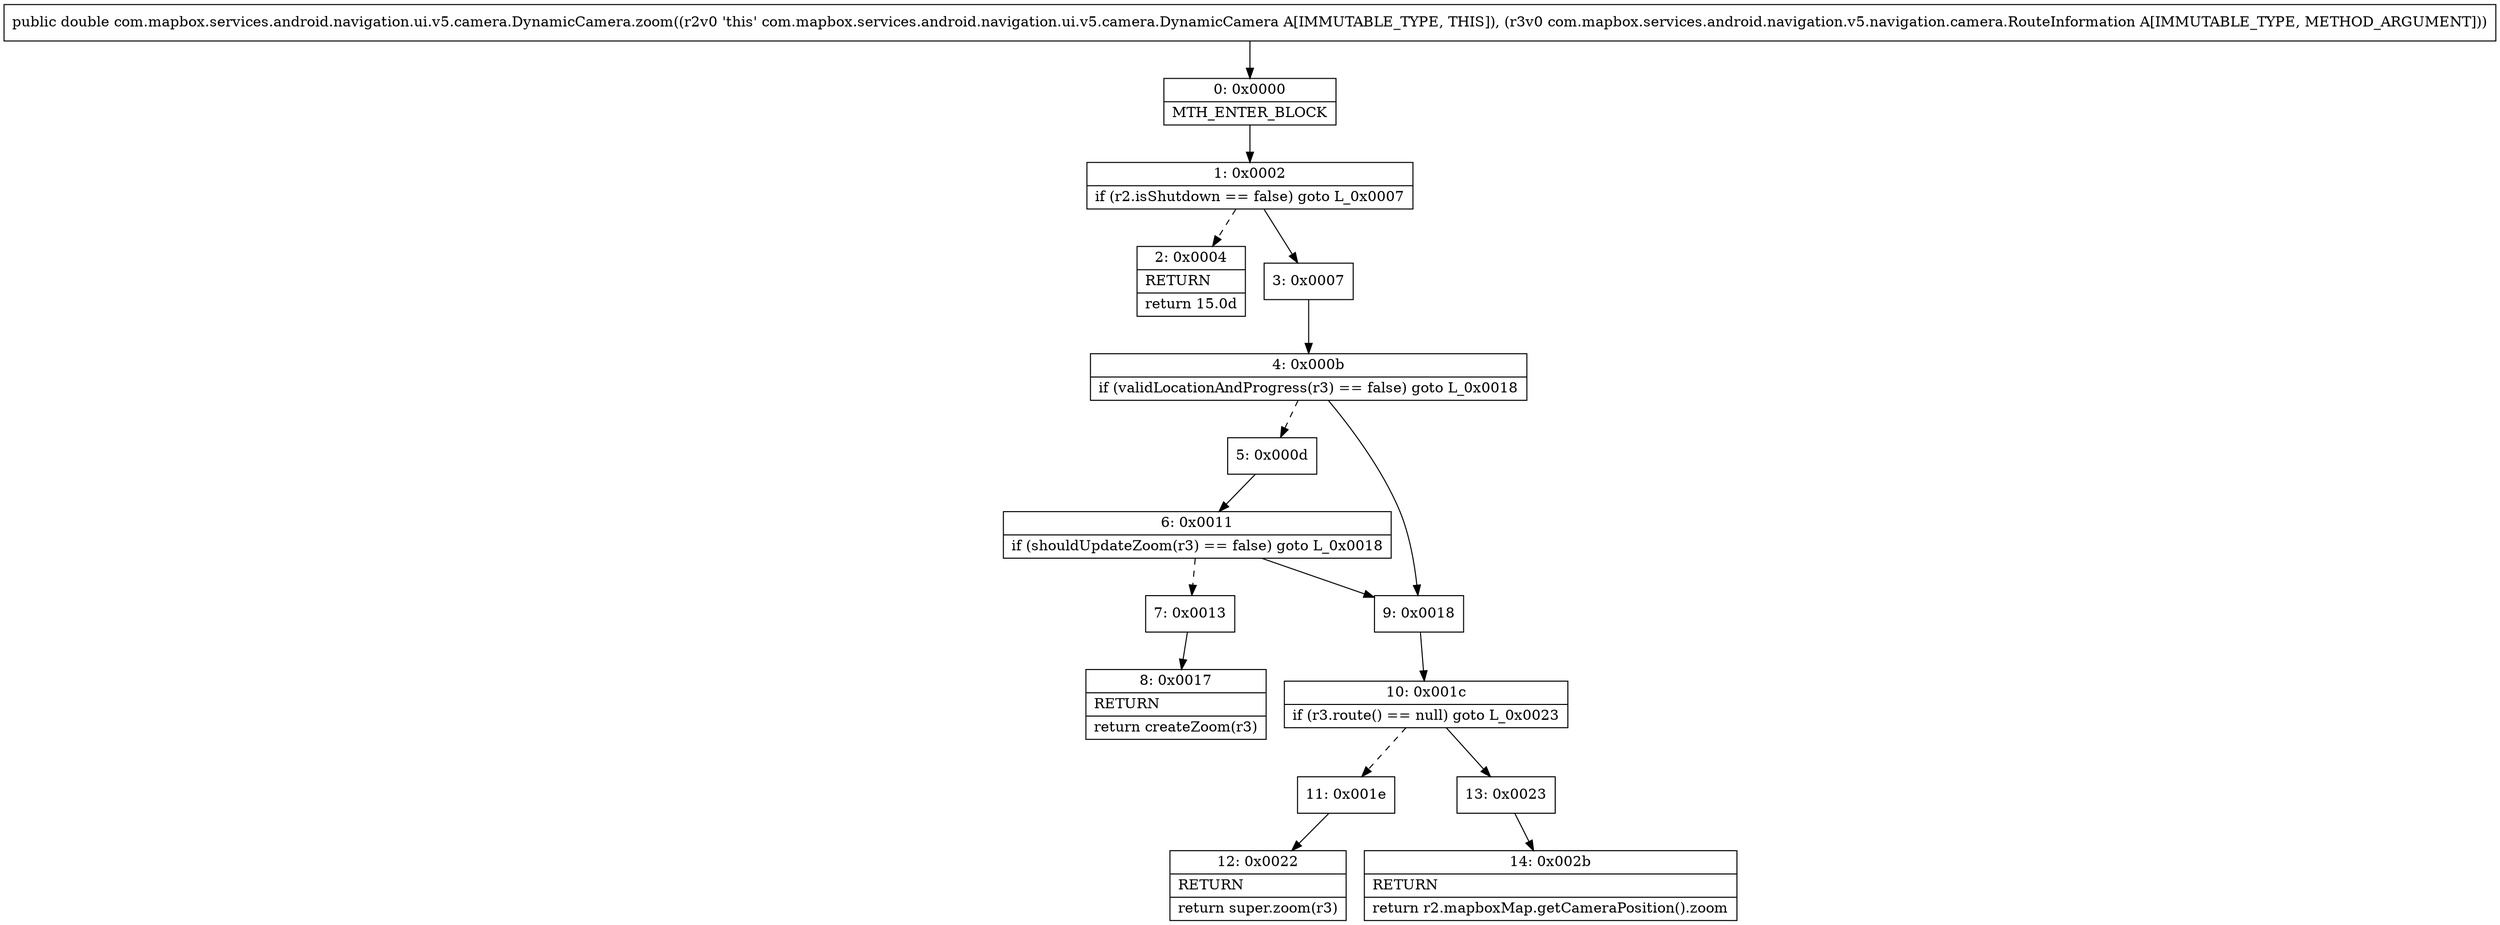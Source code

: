 digraph "CFG forcom.mapbox.services.android.navigation.ui.v5.camera.DynamicCamera.zoom(Lcom\/mapbox\/services\/android\/navigation\/v5\/navigation\/camera\/RouteInformation;)D" {
Node_0 [shape=record,label="{0\:\ 0x0000|MTH_ENTER_BLOCK\l}"];
Node_1 [shape=record,label="{1\:\ 0x0002|if (r2.isShutdown == false) goto L_0x0007\l}"];
Node_2 [shape=record,label="{2\:\ 0x0004|RETURN\l|return 15.0d\l}"];
Node_3 [shape=record,label="{3\:\ 0x0007}"];
Node_4 [shape=record,label="{4\:\ 0x000b|if (validLocationAndProgress(r3) == false) goto L_0x0018\l}"];
Node_5 [shape=record,label="{5\:\ 0x000d}"];
Node_6 [shape=record,label="{6\:\ 0x0011|if (shouldUpdateZoom(r3) == false) goto L_0x0018\l}"];
Node_7 [shape=record,label="{7\:\ 0x0013}"];
Node_8 [shape=record,label="{8\:\ 0x0017|RETURN\l|return createZoom(r3)\l}"];
Node_9 [shape=record,label="{9\:\ 0x0018}"];
Node_10 [shape=record,label="{10\:\ 0x001c|if (r3.route() == null) goto L_0x0023\l}"];
Node_11 [shape=record,label="{11\:\ 0x001e}"];
Node_12 [shape=record,label="{12\:\ 0x0022|RETURN\l|return super.zoom(r3)\l}"];
Node_13 [shape=record,label="{13\:\ 0x0023}"];
Node_14 [shape=record,label="{14\:\ 0x002b|RETURN\l|return r2.mapboxMap.getCameraPosition().zoom\l}"];
MethodNode[shape=record,label="{public double com.mapbox.services.android.navigation.ui.v5.camera.DynamicCamera.zoom((r2v0 'this' com.mapbox.services.android.navigation.ui.v5.camera.DynamicCamera A[IMMUTABLE_TYPE, THIS]), (r3v0 com.mapbox.services.android.navigation.v5.navigation.camera.RouteInformation A[IMMUTABLE_TYPE, METHOD_ARGUMENT])) }"];
MethodNode -> Node_0;
Node_0 -> Node_1;
Node_1 -> Node_2[style=dashed];
Node_1 -> Node_3;
Node_3 -> Node_4;
Node_4 -> Node_5[style=dashed];
Node_4 -> Node_9;
Node_5 -> Node_6;
Node_6 -> Node_7[style=dashed];
Node_6 -> Node_9;
Node_7 -> Node_8;
Node_9 -> Node_10;
Node_10 -> Node_11[style=dashed];
Node_10 -> Node_13;
Node_11 -> Node_12;
Node_13 -> Node_14;
}

